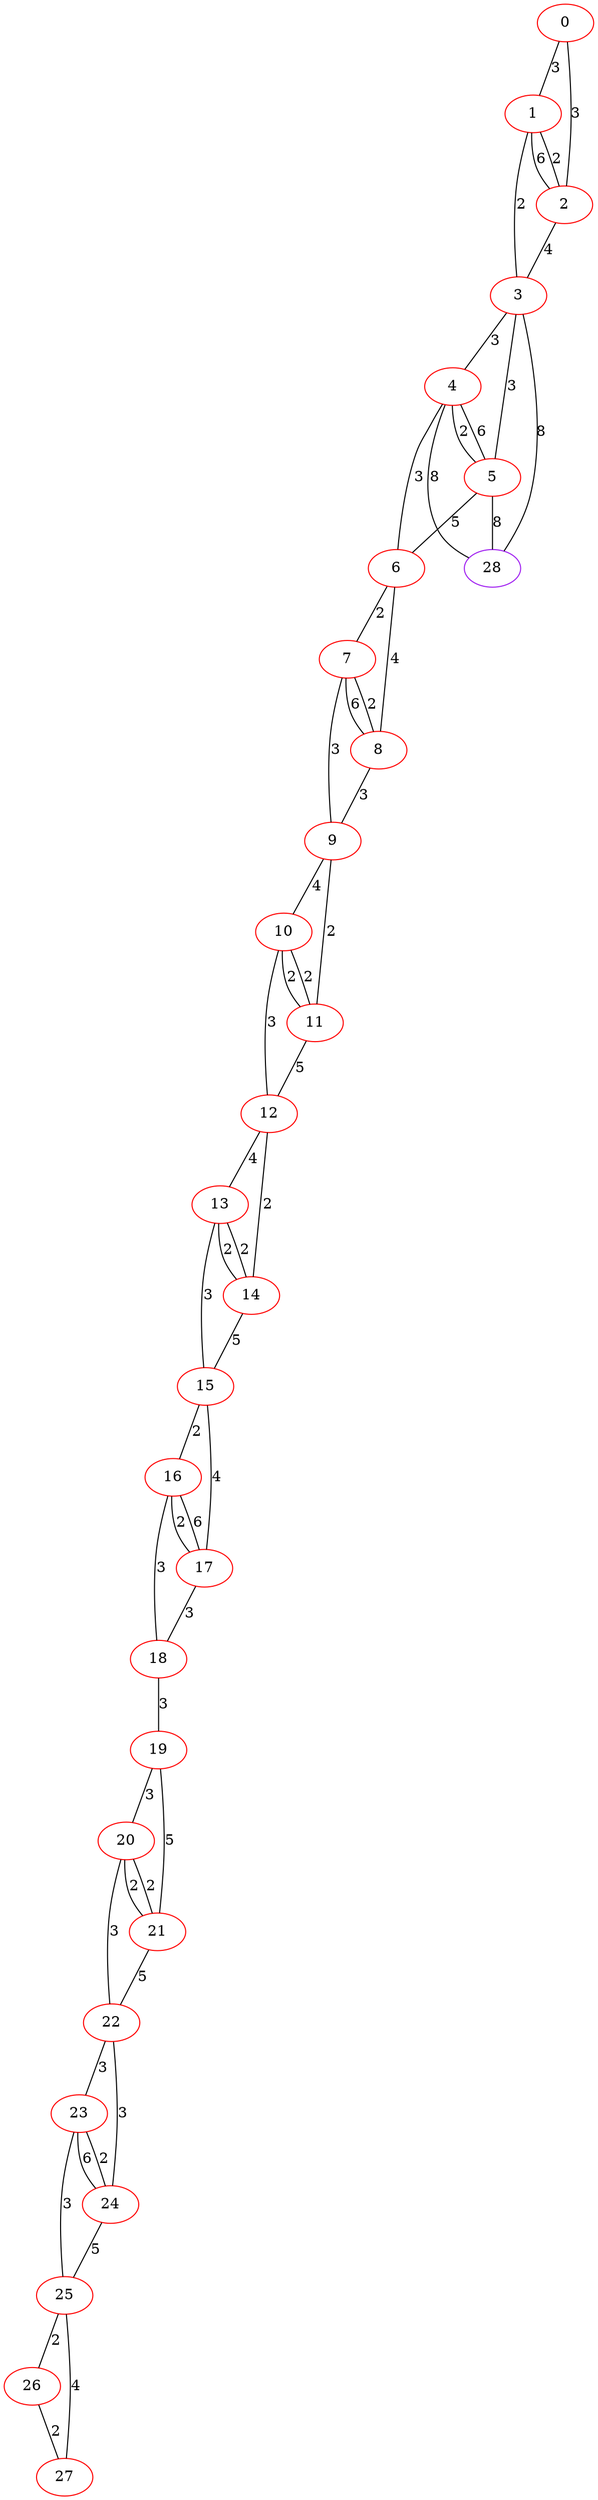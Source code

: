 graph "" {
0 [color=red, weight=1];
1 [color=red, weight=1];
2 [color=red, weight=1];
3 [color=red, weight=1];
4 [color=red, weight=1];
5 [color=red, weight=1];
6 [color=red, weight=1];
7 [color=red, weight=1];
8 [color=red, weight=1];
9 [color=red, weight=1];
10 [color=red, weight=1];
11 [color=red, weight=1];
12 [color=red, weight=1];
13 [color=red, weight=1];
14 [color=red, weight=1];
15 [color=red, weight=1];
16 [color=red, weight=1];
17 [color=red, weight=1];
18 [color=red, weight=1];
19 [color=red, weight=1];
20 [color=red, weight=1];
21 [color=red, weight=1];
22 [color=red, weight=1];
23 [color=red, weight=1];
24 [color=red, weight=1];
25 [color=red, weight=1];
26 [color=red, weight=1];
27 [color=red, weight=1];
28 [color=purple, weight=4];
0 -- 1  [key=0, label=3];
0 -- 2  [key=0, label=3];
1 -- 2  [key=0, label=2];
1 -- 2  [key=1, label=6];
1 -- 3  [key=0, label=2];
2 -- 3  [key=0, label=4];
3 -- 4  [key=0, label=3];
3 -- 5  [key=0, label=3];
3 -- 28  [key=0, label=8];
4 -- 28  [key=0, label=8];
4 -- 5  [key=0, label=2];
4 -- 5  [key=1, label=6];
4 -- 6  [key=0, label=3];
5 -- 28  [key=0, label=8];
5 -- 6  [key=0, label=5];
6 -- 8  [key=0, label=4];
6 -- 7  [key=0, label=2];
7 -- 8  [key=0, label=2];
7 -- 8  [key=1, label=6];
7 -- 9  [key=0, label=3];
8 -- 9  [key=0, label=3];
9 -- 10  [key=0, label=4];
9 -- 11  [key=0, label=2];
10 -- 11  [key=0, label=2];
10 -- 11  [key=1, label=2];
10 -- 12  [key=0, label=3];
11 -- 12  [key=0, label=5];
12 -- 13  [key=0, label=4];
12 -- 14  [key=0, label=2];
13 -- 14  [key=0, label=2];
13 -- 14  [key=1, label=2];
13 -- 15  [key=0, label=3];
14 -- 15  [key=0, label=5];
15 -- 16  [key=0, label=2];
15 -- 17  [key=0, label=4];
16 -- 17  [key=0, label=6];
16 -- 17  [key=1, label=2];
16 -- 18  [key=0, label=3];
17 -- 18  [key=0, label=3];
18 -- 19  [key=0, label=3];
19 -- 20  [key=0, label=3];
19 -- 21  [key=0, label=5];
20 -- 21  [key=0, label=2];
20 -- 21  [key=1, label=2];
20 -- 22  [key=0, label=3];
21 -- 22  [key=0, label=5];
22 -- 24  [key=0, label=3];
22 -- 23  [key=0, label=3];
23 -- 24  [key=0, label=2];
23 -- 24  [key=1, label=6];
23 -- 25  [key=0, label=3];
24 -- 25  [key=0, label=5];
25 -- 26  [key=0, label=2];
25 -- 27  [key=0, label=4];
26 -- 27  [key=0, label=2];
}
